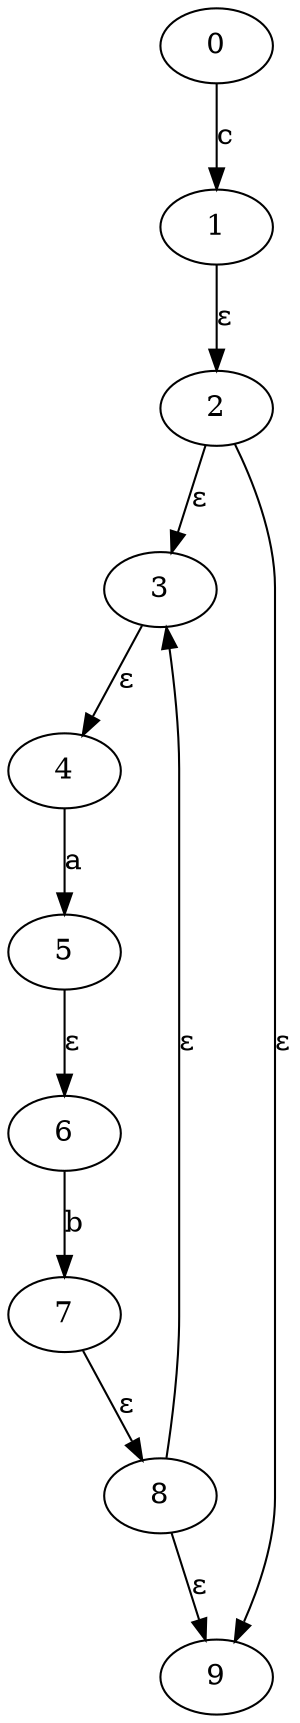 // The NFA Table
digraph {
	0 [label=0]
	0 -> 1 [label=c]
	1 [label=1]
	1 -> 2 [label="ε"]
	2 [label=2]
	2 -> 3 [label="ε"]
	2 -> 9 [label="ε"]
	3 [label=3]
	3 -> 4 [label="ε"]
	4 [label=4]
	4 -> 5 [label=a]
	5 [label=5]
	5 -> 6 [label="ε"]
	6 [label=6]
	6 -> 7 [label=b]
	7 [label=7]
	7 -> 8 [label="ε"]
	8 [label=8]
	8 -> 3 [label="ε"]
	8 -> 9 [label="ε"]
	9 [label=9]
}
